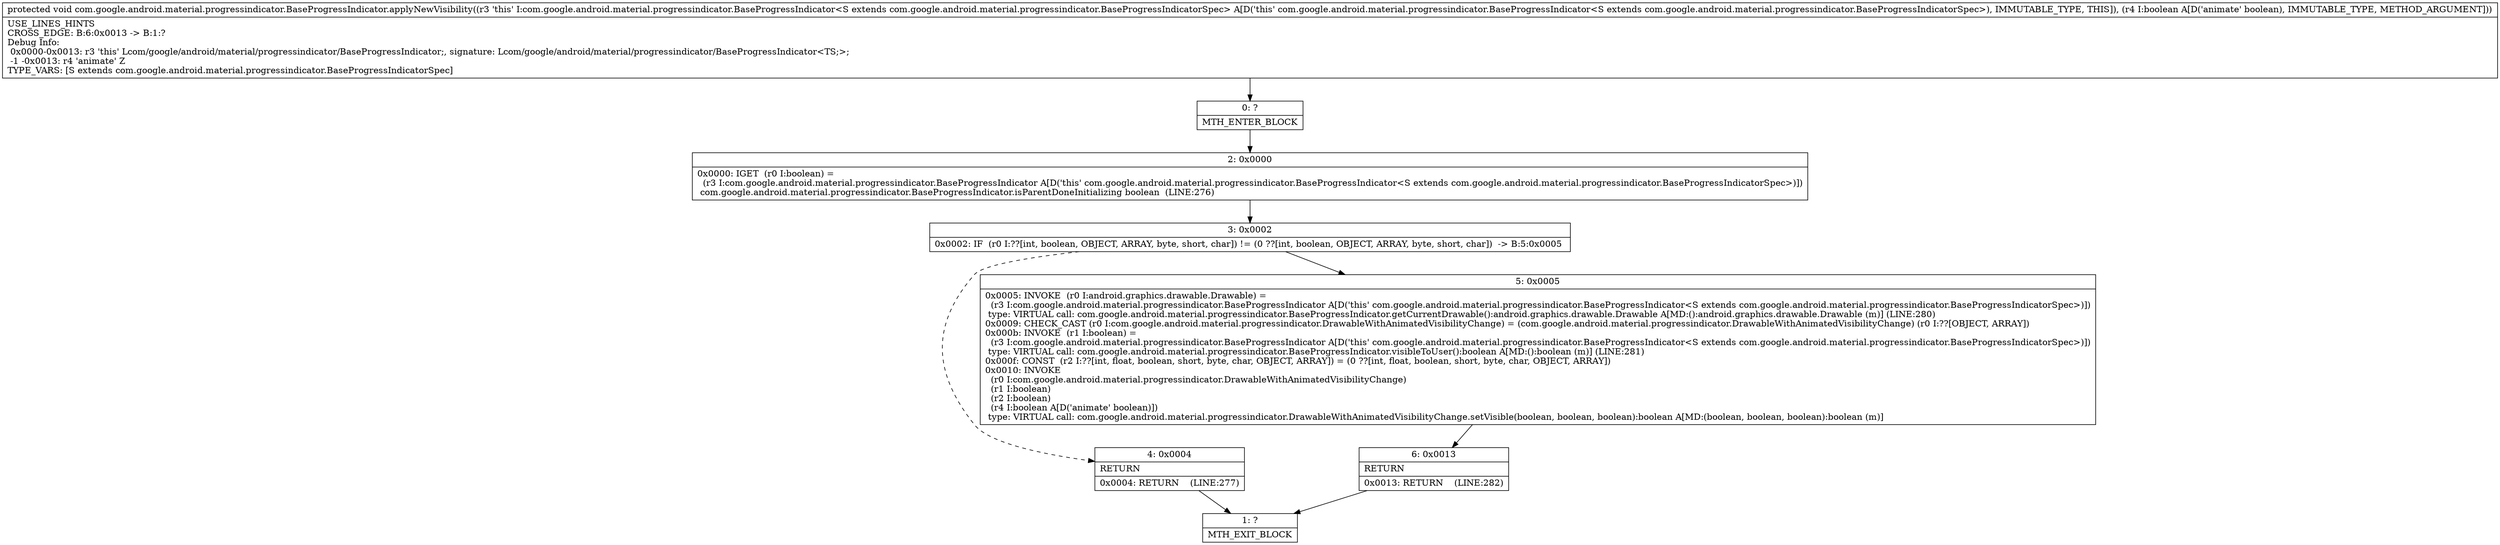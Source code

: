 digraph "CFG forcom.google.android.material.progressindicator.BaseProgressIndicator.applyNewVisibility(Z)V" {
Node_0 [shape=record,label="{0\:\ ?|MTH_ENTER_BLOCK\l}"];
Node_2 [shape=record,label="{2\:\ 0x0000|0x0000: IGET  (r0 I:boolean) = \l  (r3 I:com.google.android.material.progressindicator.BaseProgressIndicator A[D('this' com.google.android.material.progressindicator.BaseProgressIndicator\<S extends com.google.android.material.progressindicator.BaseProgressIndicatorSpec\>)])\l com.google.android.material.progressindicator.BaseProgressIndicator.isParentDoneInitializing boolean  (LINE:276)\l}"];
Node_3 [shape=record,label="{3\:\ 0x0002|0x0002: IF  (r0 I:??[int, boolean, OBJECT, ARRAY, byte, short, char]) != (0 ??[int, boolean, OBJECT, ARRAY, byte, short, char])  \-\> B:5:0x0005 \l}"];
Node_4 [shape=record,label="{4\:\ 0x0004|RETURN\l|0x0004: RETURN    (LINE:277)\l}"];
Node_1 [shape=record,label="{1\:\ ?|MTH_EXIT_BLOCK\l}"];
Node_5 [shape=record,label="{5\:\ 0x0005|0x0005: INVOKE  (r0 I:android.graphics.drawable.Drawable) = \l  (r3 I:com.google.android.material.progressindicator.BaseProgressIndicator A[D('this' com.google.android.material.progressindicator.BaseProgressIndicator\<S extends com.google.android.material.progressindicator.BaseProgressIndicatorSpec\>)])\l type: VIRTUAL call: com.google.android.material.progressindicator.BaseProgressIndicator.getCurrentDrawable():android.graphics.drawable.Drawable A[MD:():android.graphics.drawable.Drawable (m)] (LINE:280)\l0x0009: CHECK_CAST (r0 I:com.google.android.material.progressindicator.DrawableWithAnimatedVisibilityChange) = (com.google.android.material.progressindicator.DrawableWithAnimatedVisibilityChange) (r0 I:??[OBJECT, ARRAY]) \l0x000b: INVOKE  (r1 I:boolean) = \l  (r3 I:com.google.android.material.progressindicator.BaseProgressIndicator A[D('this' com.google.android.material.progressindicator.BaseProgressIndicator\<S extends com.google.android.material.progressindicator.BaseProgressIndicatorSpec\>)])\l type: VIRTUAL call: com.google.android.material.progressindicator.BaseProgressIndicator.visibleToUser():boolean A[MD:():boolean (m)] (LINE:281)\l0x000f: CONST  (r2 I:??[int, float, boolean, short, byte, char, OBJECT, ARRAY]) = (0 ??[int, float, boolean, short, byte, char, OBJECT, ARRAY]) \l0x0010: INVOKE  \l  (r0 I:com.google.android.material.progressindicator.DrawableWithAnimatedVisibilityChange)\l  (r1 I:boolean)\l  (r2 I:boolean)\l  (r4 I:boolean A[D('animate' boolean)])\l type: VIRTUAL call: com.google.android.material.progressindicator.DrawableWithAnimatedVisibilityChange.setVisible(boolean, boolean, boolean):boolean A[MD:(boolean, boolean, boolean):boolean (m)]\l}"];
Node_6 [shape=record,label="{6\:\ 0x0013|RETURN\l|0x0013: RETURN    (LINE:282)\l}"];
MethodNode[shape=record,label="{protected void com.google.android.material.progressindicator.BaseProgressIndicator.applyNewVisibility((r3 'this' I:com.google.android.material.progressindicator.BaseProgressIndicator\<S extends com.google.android.material.progressindicator.BaseProgressIndicatorSpec\> A[D('this' com.google.android.material.progressindicator.BaseProgressIndicator\<S extends com.google.android.material.progressindicator.BaseProgressIndicatorSpec\>), IMMUTABLE_TYPE, THIS]), (r4 I:boolean A[D('animate' boolean), IMMUTABLE_TYPE, METHOD_ARGUMENT]))  | USE_LINES_HINTS\lCROSS_EDGE: B:6:0x0013 \-\> B:1:?\lDebug Info:\l  0x0000\-0x0013: r3 'this' Lcom\/google\/android\/material\/progressindicator\/BaseProgressIndicator;, signature: Lcom\/google\/android\/material\/progressindicator\/BaseProgressIndicator\<TS;\>;\l  \-1 \-0x0013: r4 'animate' Z\lTYPE_VARS: [S extends com.google.android.material.progressindicator.BaseProgressIndicatorSpec]\l}"];
MethodNode -> Node_0;Node_0 -> Node_2;
Node_2 -> Node_3;
Node_3 -> Node_4[style=dashed];
Node_3 -> Node_5;
Node_4 -> Node_1;
Node_5 -> Node_6;
Node_6 -> Node_1;
}

